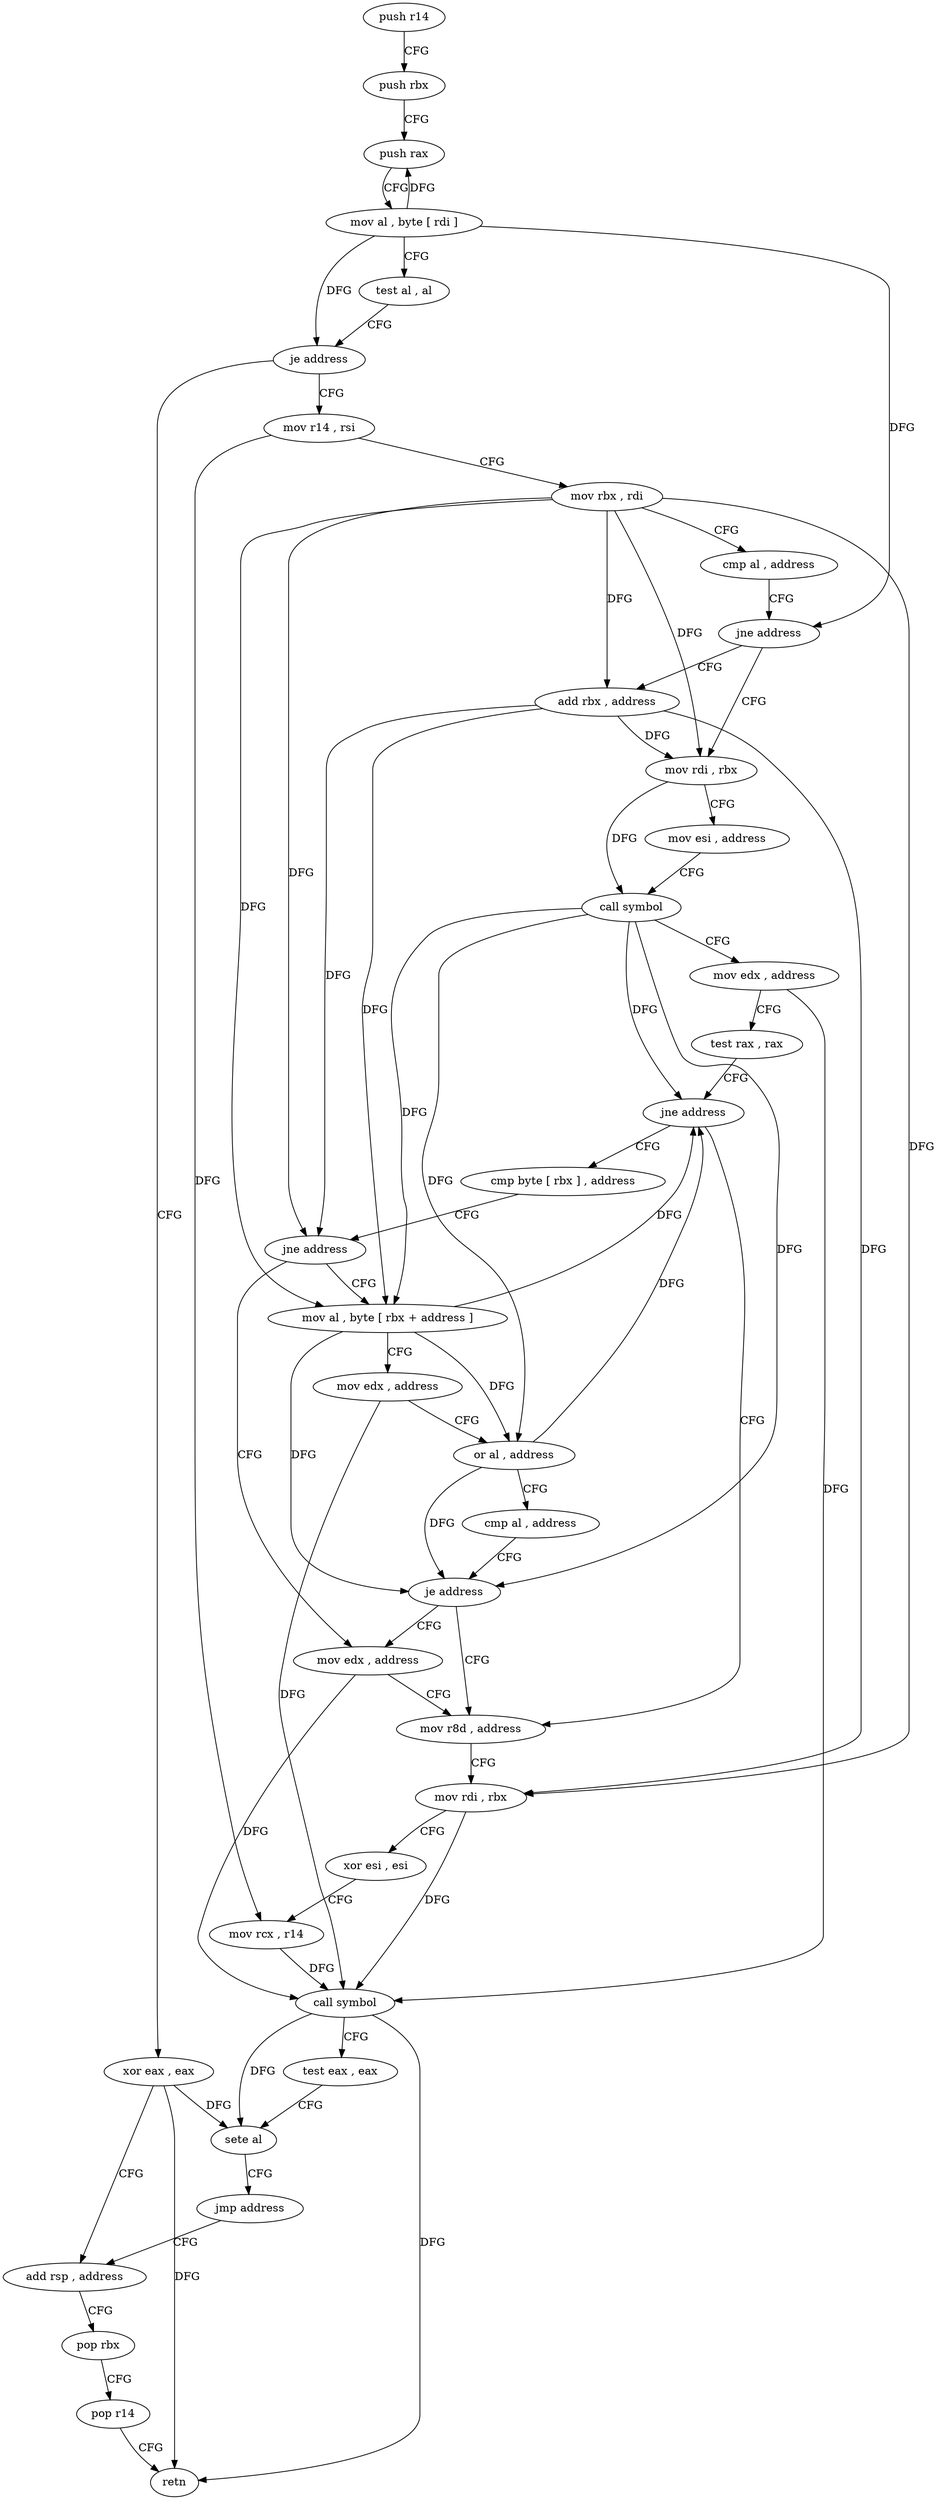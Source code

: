 digraph "func" {
"4204752" [label = "push r14" ]
"4204754" [label = "push rbx" ]
"4204755" [label = "push rax" ]
"4204756" [label = "mov al , byte [ rdi ]" ]
"4204758" [label = "test al , al" ]
"4204760" [label = "je address" ]
"4204849" [label = "xor eax , eax" ]
"4204762" [label = "mov r14 , rsi" ]
"4204851" [label = "add rsp , address" ]
"4204765" [label = "mov rbx , rdi" ]
"4204768" [label = "cmp al , address" ]
"4204770" [label = "jne address" ]
"4204776" [label = "mov rdi , rbx" ]
"4204772" [label = "add rbx , address" ]
"4204779" [label = "mov esi , address" ]
"4204784" [label = "call symbol" ]
"4204789" [label = "mov edx , address" ]
"4204794" [label = "test rax , rax" ]
"4204797" [label = "jne address" ]
"4204823" [label = "mov r8d , address" ]
"4204799" [label = "cmp byte [ rbx ] , address" ]
"4204829" [label = "mov rdi , rbx" ]
"4204832" [label = "xor esi , esi" ]
"4204834" [label = "mov rcx , r14" ]
"4204837" [label = "call symbol" ]
"4204842" [label = "test eax , eax" ]
"4204844" [label = "sete al" ]
"4204847" [label = "jmp address" ]
"4204802" [label = "jne address" ]
"4204818" [label = "mov edx , address" ]
"4204804" [label = "mov al , byte [ rbx + address ]" ]
"4204855" [label = "pop rbx" ]
"4204856" [label = "pop r14" ]
"4204858" [label = "retn" ]
"4204807" [label = "mov edx , address" ]
"4204812" [label = "or al , address" ]
"4204814" [label = "cmp al , address" ]
"4204816" [label = "je address" ]
"4204752" -> "4204754" [ label = "CFG" ]
"4204754" -> "4204755" [ label = "CFG" ]
"4204755" -> "4204756" [ label = "CFG" ]
"4204756" -> "4204758" [ label = "CFG" ]
"4204756" -> "4204755" [ label = "DFG" ]
"4204756" -> "4204760" [ label = "DFG" ]
"4204756" -> "4204770" [ label = "DFG" ]
"4204758" -> "4204760" [ label = "CFG" ]
"4204760" -> "4204849" [ label = "CFG" ]
"4204760" -> "4204762" [ label = "CFG" ]
"4204849" -> "4204851" [ label = "CFG" ]
"4204849" -> "4204858" [ label = "DFG" ]
"4204849" -> "4204844" [ label = "DFG" ]
"4204762" -> "4204765" [ label = "CFG" ]
"4204762" -> "4204834" [ label = "DFG" ]
"4204851" -> "4204855" [ label = "CFG" ]
"4204765" -> "4204768" [ label = "CFG" ]
"4204765" -> "4204776" [ label = "DFG" ]
"4204765" -> "4204772" [ label = "DFG" ]
"4204765" -> "4204829" [ label = "DFG" ]
"4204765" -> "4204802" [ label = "DFG" ]
"4204765" -> "4204804" [ label = "DFG" ]
"4204768" -> "4204770" [ label = "CFG" ]
"4204770" -> "4204776" [ label = "CFG" ]
"4204770" -> "4204772" [ label = "CFG" ]
"4204776" -> "4204779" [ label = "CFG" ]
"4204776" -> "4204784" [ label = "DFG" ]
"4204772" -> "4204776" [ label = "DFG" ]
"4204772" -> "4204829" [ label = "DFG" ]
"4204772" -> "4204802" [ label = "DFG" ]
"4204772" -> "4204804" [ label = "DFG" ]
"4204779" -> "4204784" [ label = "CFG" ]
"4204784" -> "4204789" [ label = "CFG" ]
"4204784" -> "4204797" [ label = "DFG" ]
"4204784" -> "4204804" [ label = "DFG" ]
"4204784" -> "4204812" [ label = "DFG" ]
"4204784" -> "4204816" [ label = "DFG" ]
"4204789" -> "4204794" [ label = "CFG" ]
"4204789" -> "4204837" [ label = "DFG" ]
"4204794" -> "4204797" [ label = "CFG" ]
"4204797" -> "4204823" [ label = "CFG" ]
"4204797" -> "4204799" [ label = "CFG" ]
"4204823" -> "4204829" [ label = "CFG" ]
"4204799" -> "4204802" [ label = "CFG" ]
"4204829" -> "4204832" [ label = "CFG" ]
"4204829" -> "4204837" [ label = "DFG" ]
"4204832" -> "4204834" [ label = "CFG" ]
"4204834" -> "4204837" [ label = "DFG" ]
"4204837" -> "4204842" [ label = "CFG" ]
"4204837" -> "4204858" [ label = "DFG" ]
"4204837" -> "4204844" [ label = "DFG" ]
"4204842" -> "4204844" [ label = "CFG" ]
"4204844" -> "4204847" [ label = "CFG" ]
"4204847" -> "4204851" [ label = "CFG" ]
"4204802" -> "4204818" [ label = "CFG" ]
"4204802" -> "4204804" [ label = "CFG" ]
"4204818" -> "4204823" [ label = "CFG" ]
"4204818" -> "4204837" [ label = "DFG" ]
"4204804" -> "4204807" [ label = "CFG" ]
"4204804" -> "4204797" [ label = "DFG" ]
"4204804" -> "4204812" [ label = "DFG" ]
"4204804" -> "4204816" [ label = "DFG" ]
"4204855" -> "4204856" [ label = "CFG" ]
"4204856" -> "4204858" [ label = "CFG" ]
"4204807" -> "4204812" [ label = "CFG" ]
"4204807" -> "4204837" [ label = "DFG" ]
"4204812" -> "4204814" [ label = "CFG" ]
"4204812" -> "4204797" [ label = "DFG" ]
"4204812" -> "4204816" [ label = "DFG" ]
"4204814" -> "4204816" [ label = "CFG" ]
"4204816" -> "4204823" [ label = "CFG" ]
"4204816" -> "4204818" [ label = "CFG" ]
}
